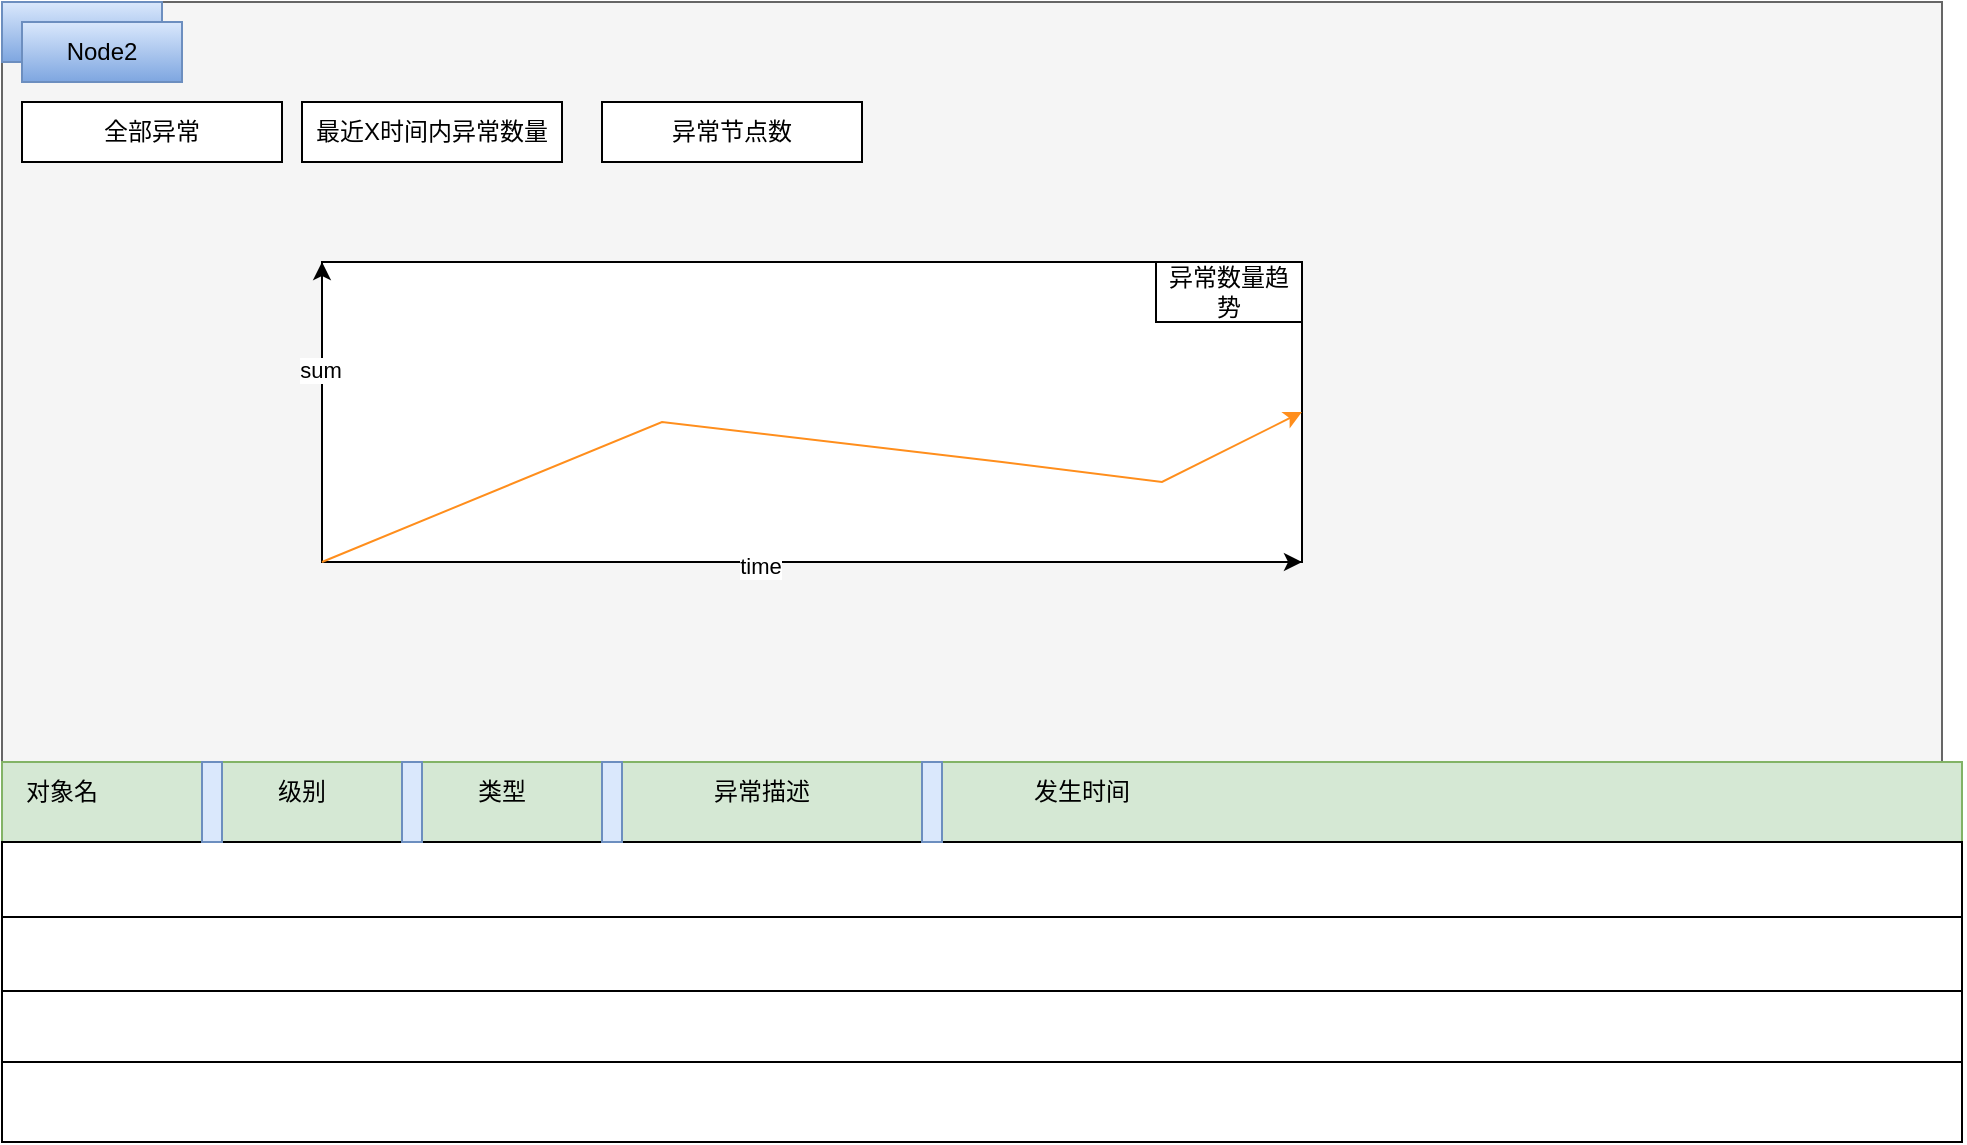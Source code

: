<mxfile version="21.0.4" type="github">
  <diagram name="第 1 页" id="ltX77b7cxNfLAgDMUQ05">
    <mxGraphModel dx="1434" dy="764" grid="1" gridSize="10" guides="1" tooltips="1" connect="1" arrows="1" fold="1" page="1" pageScale="1" pageWidth="827" pageHeight="1169" math="0" shadow="0">
      <root>
        <mxCell id="0" />
        <mxCell id="1" parent="0" />
        <mxCell id="3Jm0RnWurah5jtLKekt5-1" value="" style="rounded=0;whiteSpace=wrap;html=1;fillColor=#f5f5f5;fontColor=#333333;strokeColor=#666666;" vertex="1" parent="1">
          <mxGeometry x="190" y="180" width="970" height="570" as="geometry" />
        </mxCell>
        <mxCell id="3Jm0RnWurah5jtLKekt5-2" value="Node1" style="rounded=0;whiteSpace=wrap;html=1;fillColor=#dae8fc;gradientColor=#7ea6e0;strokeColor=#6c8ebf;" vertex="1" parent="1">
          <mxGeometry x="190" y="180" width="80" height="30" as="geometry" />
        </mxCell>
        <mxCell id="3Jm0RnWurah5jtLKekt5-3" value="Node2" style="rounded=0;whiteSpace=wrap;html=1;fillColor=#dae8fc;gradientColor=#7ea6e0;strokeColor=#6c8ebf;" vertex="1" parent="1">
          <mxGeometry x="200" y="190" width="80" height="30" as="geometry" />
        </mxCell>
        <mxCell id="3Jm0RnWurah5jtLKekt5-6" value="" style="rounded=0;whiteSpace=wrap;html=1;" vertex="1" parent="1">
          <mxGeometry x="350" y="310" width="490" height="150" as="geometry" />
        </mxCell>
        <mxCell id="3Jm0RnWurah5jtLKekt5-7" value="" style="endArrow=classic;html=1;rounded=0;exitX=0;exitY=1;exitDx=0;exitDy=0;" edge="1" parent="1" source="3Jm0RnWurah5jtLKekt5-6">
          <mxGeometry width="50" height="50" relative="1" as="geometry">
            <mxPoint x="260" y="400" as="sourcePoint" />
            <mxPoint x="350" y="310" as="targetPoint" />
            <Array as="points">
              <mxPoint x="350" y="310" />
            </Array>
          </mxGeometry>
        </mxCell>
        <mxCell id="3Jm0RnWurah5jtLKekt5-8" value="sum" style="edgeLabel;html=1;align=center;verticalAlign=middle;resizable=0;points=[];" vertex="1" connectable="0" parent="3Jm0RnWurah5jtLKekt5-7">
          <mxGeometry x="0.28" y="1" relative="1" as="geometry">
            <mxPoint as="offset" />
          </mxGeometry>
        </mxCell>
        <mxCell id="3Jm0RnWurah5jtLKekt5-9" value="" style="endArrow=classic;html=1;rounded=0;entryX=1;entryY=1;entryDx=0;entryDy=0;" edge="1" parent="1" target="3Jm0RnWurah5jtLKekt5-6">
          <mxGeometry width="50" height="50" relative="1" as="geometry">
            <mxPoint x="350" y="460" as="sourcePoint" />
            <mxPoint x="400" y="410" as="targetPoint" />
          </mxGeometry>
        </mxCell>
        <mxCell id="3Jm0RnWurah5jtLKekt5-10" value="time" style="edgeLabel;html=1;align=center;verticalAlign=middle;resizable=0;points=[];" vertex="1" connectable="0" parent="3Jm0RnWurah5jtLKekt5-9">
          <mxGeometry x="-0.106" y="-2" relative="1" as="geometry">
            <mxPoint as="offset" />
          </mxGeometry>
        </mxCell>
        <mxCell id="3Jm0RnWurah5jtLKekt5-11" value="异常数量趋势" style="rounded=0;whiteSpace=wrap;html=1;" vertex="1" parent="1">
          <mxGeometry x="767" y="310" width="73" height="30" as="geometry" />
        </mxCell>
        <mxCell id="3Jm0RnWurah5jtLKekt5-12" value="" style="endArrow=classic;html=1;rounded=0;strokeColor=#FF8E1C;entryX=1;entryY=0.5;entryDx=0;entryDy=0;" edge="1" parent="1" target="3Jm0RnWurah5jtLKekt5-6">
          <mxGeometry width="50" height="50" relative="1" as="geometry">
            <mxPoint x="350" y="460" as="sourcePoint" />
            <mxPoint x="840" y="460" as="targetPoint" />
            <Array as="points">
              <mxPoint x="520" y="390" />
              <mxPoint x="690" y="410" />
              <mxPoint x="770" y="420" />
            </Array>
          </mxGeometry>
        </mxCell>
        <mxCell id="3Jm0RnWurah5jtLKekt5-13" value="" style="rounded=0;whiteSpace=wrap;html=1;fillColor=#d5e8d4;strokeColor=#82b366;" vertex="1" parent="1">
          <mxGeometry x="190" y="560" width="980" height="190" as="geometry" />
        </mxCell>
        <mxCell id="3Jm0RnWurah5jtLKekt5-15" value="全部异常" style="rounded=0;whiteSpace=wrap;html=1;" vertex="1" parent="1">
          <mxGeometry x="200" y="230" width="130" height="30" as="geometry" />
        </mxCell>
        <mxCell id="3Jm0RnWurah5jtLKekt5-17" value="最近X时间内异常数量" style="rounded=0;whiteSpace=wrap;html=1;" vertex="1" parent="1">
          <mxGeometry x="340" y="230" width="130" height="30" as="geometry" />
        </mxCell>
        <mxCell id="3Jm0RnWurah5jtLKekt5-18" value="异常节点数" style="rounded=0;whiteSpace=wrap;html=1;" vertex="1" parent="1">
          <mxGeometry x="490" y="230" width="130" height="30" as="geometry" />
        </mxCell>
        <mxCell id="3Jm0RnWurah5jtLKekt5-25" value="对象名" style="text;html=1;strokeColor=none;fillColor=none;align=center;verticalAlign=middle;whiteSpace=wrap;rounded=0;" vertex="1" parent="1">
          <mxGeometry x="190" y="560" width="60" height="30" as="geometry" />
        </mxCell>
        <mxCell id="3Jm0RnWurah5jtLKekt5-26" value="类型" style="text;html=1;strokeColor=none;fillColor=none;align=center;verticalAlign=middle;whiteSpace=wrap;rounded=0;" vertex="1" parent="1">
          <mxGeometry x="410" y="560" width="60" height="30" as="geometry" />
        </mxCell>
        <mxCell id="3Jm0RnWurah5jtLKekt5-27" value="级别" style="text;html=1;strokeColor=none;fillColor=none;align=center;verticalAlign=middle;whiteSpace=wrap;rounded=0;" vertex="1" parent="1">
          <mxGeometry x="310" y="560" width="60" height="30" as="geometry" />
        </mxCell>
        <mxCell id="3Jm0RnWurah5jtLKekt5-28" value="异常描述" style="text;html=1;strokeColor=none;fillColor=none;align=center;verticalAlign=middle;whiteSpace=wrap;rounded=0;" vertex="1" parent="1">
          <mxGeometry x="540" y="560" width="60" height="30" as="geometry" />
        </mxCell>
        <mxCell id="3Jm0RnWurah5jtLKekt5-29" value="发生时间" style="text;html=1;strokeColor=none;fillColor=none;align=center;verticalAlign=middle;whiteSpace=wrap;rounded=0;" vertex="1" parent="1">
          <mxGeometry x="700" y="560" width="60" height="30" as="geometry" />
        </mxCell>
        <mxCell id="3Jm0RnWurah5jtLKekt5-30" value="" style="rounded=0;whiteSpace=wrap;html=1;" vertex="1" parent="1">
          <mxGeometry x="190" y="600" width="980" height="150" as="geometry" />
        </mxCell>
        <mxCell id="3Jm0RnWurah5jtLKekt5-34" value="" style="rounded=0;whiteSpace=wrap;html=1;fillColor=#dae8fc;strokeColor=#6c8ebf;" vertex="1" parent="1">
          <mxGeometry x="290" y="560" width="10" height="40" as="geometry" />
        </mxCell>
        <mxCell id="3Jm0RnWurah5jtLKekt5-37" value="" style="rounded=0;whiteSpace=wrap;html=1;fillColor=#dae8fc;strokeColor=#6c8ebf;" vertex="1" parent="1">
          <mxGeometry x="390" y="560" width="10" height="40" as="geometry" />
        </mxCell>
        <mxCell id="3Jm0RnWurah5jtLKekt5-38" value="" style="rounded=0;whiteSpace=wrap;html=1;fillColor=#dae8fc;strokeColor=#6c8ebf;" vertex="1" parent="1">
          <mxGeometry x="490" y="560" width="10" height="40" as="geometry" />
        </mxCell>
        <mxCell id="3Jm0RnWurah5jtLKekt5-39" value="" style="rounded=0;whiteSpace=wrap;html=1;fillColor=#dae8fc;strokeColor=#6c8ebf;" vertex="1" parent="1">
          <mxGeometry x="650" y="560" width="10" height="40" as="geometry" />
        </mxCell>
        <mxCell id="3Jm0RnWurah5jtLKekt5-40" value="" style="endArrow=none;html=1;rounded=0;exitX=0;exitY=0.25;exitDx=0;exitDy=0;entryX=1;entryY=0.25;entryDx=0;entryDy=0;" edge="1" parent="1" source="3Jm0RnWurah5jtLKekt5-30" target="3Jm0RnWurah5jtLKekt5-30">
          <mxGeometry width="50" height="50" relative="1" as="geometry">
            <mxPoint x="200" y="660" as="sourcePoint" />
            <mxPoint x="250" y="610" as="targetPoint" />
          </mxGeometry>
        </mxCell>
        <mxCell id="3Jm0RnWurah5jtLKekt5-41" value="" style="endArrow=none;html=1;rounded=0;exitX=0;exitY=0.25;exitDx=0;exitDy=0;entryX=1;entryY=0.25;entryDx=0;entryDy=0;" edge="1" parent="1">
          <mxGeometry width="50" height="50" relative="1" as="geometry">
            <mxPoint x="190" y="674.5" as="sourcePoint" />
            <mxPoint x="1170" y="674.5" as="targetPoint" />
          </mxGeometry>
        </mxCell>
        <mxCell id="3Jm0RnWurah5jtLKekt5-42" value="" style="endArrow=none;html=1;rounded=0;exitX=0;exitY=0.25;exitDx=0;exitDy=0;entryX=1;entryY=0.25;entryDx=0;entryDy=0;" edge="1" parent="1">
          <mxGeometry width="50" height="50" relative="1" as="geometry">
            <mxPoint x="190" y="710" as="sourcePoint" />
            <mxPoint x="1170" y="710" as="targetPoint" />
          </mxGeometry>
        </mxCell>
      </root>
    </mxGraphModel>
  </diagram>
</mxfile>
